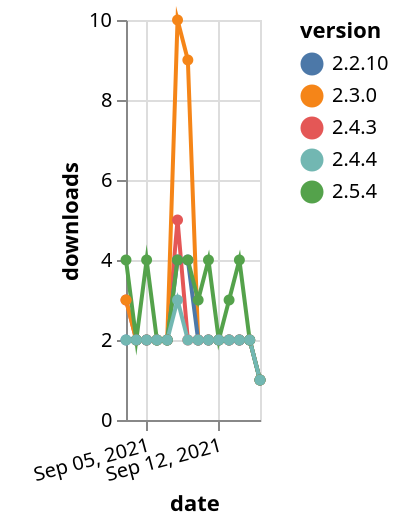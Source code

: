 {"$schema": "https://vega.github.io/schema/vega-lite/v5.json", "description": "A simple bar chart with embedded data.", "data": {"values": [{"date": "2021-09-03", "total": 1450, "delta": 3, "version": "2.4.3"}, {"date": "2021-09-04", "total": 1452, "delta": 2, "version": "2.4.3"}, {"date": "2021-09-05", "total": 1454, "delta": 2, "version": "2.4.3"}, {"date": "2021-09-06", "total": 1456, "delta": 2, "version": "2.4.3"}, {"date": "2021-09-07", "total": 1458, "delta": 2, "version": "2.4.3"}, {"date": "2021-09-08", "total": 1463, "delta": 5, "version": "2.4.3"}, {"date": "2021-09-09", "total": 1465, "delta": 2, "version": "2.4.3"}, {"date": "2021-09-10", "total": 1467, "delta": 2, "version": "2.4.3"}, {"date": "2021-09-11", "total": 1469, "delta": 2, "version": "2.4.3"}, {"date": "2021-09-12", "total": 1471, "delta": 2, "version": "2.4.3"}, {"date": "2021-09-13", "total": 1473, "delta": 2, "version": "2.4.3"}, {"date": "2021-09-14", "total": 1475, "delta": 2, "version": "2.4.3"}, {"date": "2021-09-15", "total": 1477, "delta": 2, "version": "2.4.3"}, {"date": "2021-09-16", "total": 1478, "delta": 1, "version": "2.4.3"}, {"date": "2021-09-03", "total": 5507, "delta": 3, "version": "2.3.0"}, {"date": "2021-09-04", "total": 5509, "delta": 2, "version": "2.3.0"}, {"date": "2021-09-05", "total": 5511, "delta": 2, "version": "2.3.0"}, {"date": "2021-09-06", "total": 5513, "delta": 2, "version": "2.3.0"}, {"date": "2021-09-07", "total": 5515, "delta": 2, "version": "2.3.0"}, {"date": "2021-09-08", "total": 5525, "delta": 10, "version": "2.3.0"}, {"date": "2021-09-09", "total": 5534, "delta": 9, "version": "2.3.0"}, {"date": "2021-09-10", "total": 5536, "delta": 2, "version": "2.3.0"}, {"date": "2021-09-11", "total": 5538, "delta": 2, "version": "2.3.0"}, {"date": "2021-09-12", "total": 5540, "delta": 2, "version": "2.3.0"}, {"date": "2021-09-13", "total": 5542, "delta": 2, "version": "2.3.0"}, {"date": "2021-09-14", "total": 5544, "delta": 2, "version": "2.3.0"}, {"date": "2021-09-15", "total": 5546, "delta": 2, "version": "2.3.0"}, {"date": "2021-09-16", "total": 5547, "delta": 1, "version": "2.3.0"}, {"date": "2021-09-03", "total": 3160, "delta": 2, "version": "2.2.10"}, {"date": "2021-09-04", "total": 3162, "delta": 2, "version": "2.2.10"}, {"date": "2021-09-05", "total": 3164, "delta": 2, "version": "2.2.10"}, {"date": "2021-09-06", "total": 3166, "delta": 2, "version": "2.2.10"}, {"date": "2021-09-07", "total": 3168, "delta": 2, "version": "2.2.10"}, {"date": "2021-09-08", "total": 3172, "delta": 4, "version": "2.2.10"}, {"date": "2021-09-09", "total": 3176, "delta": 4, "version": "2.2.10"}, {"date": "2021-09-10", "total": 3178, "delta": 2, "version": "2.2.10"}, {"date": "2021-09-11", "total": 3180, "delta": 2, "version": "2.2.10"}, {"date": "2021-09-12", "total": 3182, "delta": 2, "version": "2.2.10"}, {"date": "2021-09-13", "total": 3184, "delta": 2, "version": "2.2.10"}, {"date": "2021-09-14", "total": 3186, "delta": 2, "version": "2.2.10"}, {"date": "2021-09-15", "total": 3188, "delta": 2, "version": "2.2.10"}, {"date": "2021-09-16", "total": 3189, "delta": 1, "version": "2.2.10"}, {"date": "2021-09-03", "total": 1049, "delta": 4, "version": "2.5.4"}, {"date": "2021-09-04", "total": 1051, "delta": 2, "version": "2.5.4"}, {"date": "2021-09-05", "total": 1055, "delta": 4, "version": "2.5.4"}, {"date": "2021-09-06", "total": 1057, "delta": 2, "version": "2.5.4"}, {"date": "2021-09-07", "total": 1059, "delta": 2, "version": "2.5.4"}, {"date": "2021-09-08", "total": 1063, "delta": 4, "version": "2.5.4"}, {"date": "2021-09-09", "total": 1067, "delta": 4, "version": "2.5.4"}, {"date": "2021-09-10", "total": 1070, "delta": 3, "version": "2.5.4"}, {"date": "2021-09-11", "total": 1074, "delta": 4, "version": "2.5.4"}, {"date": "2021-09-12", "total": 1076, "delta": 2, "version": "2.5.4"}, {"date": "2021-09-13", "total": 1079, "delta": 3, "version": "2.5.4"}, {"date": "2021-09-14", "total": 1083, "delta": 4, "version": "2.5.4"}, {"date": "2021-09-15", "total": 1085, "delta": 2, "version": "2.5.4"}, {"date": "2021-09-16", "total": 1086, "delta": 1, "version": "2.5.4"}, {"date": "2021-09-03", "total": 1109, "delta": 2, "version": "2.4.4"}, {"date": "2021-09-04", "total": 1111, "delta": 2, "version": "2.4.4"}, {"date": "2021-09-05", "total": 1113, "delta": 2, "version": "2.4.4"}, {"date": "2021-09-06", "total": 1115, "delta": 2, "version": "2.4.4"}, {"date": "2021-09-07", "total": 1117, "delta": 2, "version": "2.4.4"}, {"date": "2021-09-08", "total": 1120, "delta": 3, "version": "2.4.4"}, {"date": "2021-09-09", "total": 1122, "delta": 2, "version": "2.4.4"}, {"date": "2021-09-10", "total": 1124, "delta": 2, "version": "2.4.4"}, {"date": "2021-09-11", "total": 1126, "delta": 2, "version": "2.4.4"}, {"date": "2021-09-12", "total": 1128, "delta": 2, "version": "2.4.4"}, {"date": "2021-09-13", "total": 1130, "delta": 2, "version": "2.4.4"}, {"date": "2021-09-14", "total": 1132, "delta": 2, "version": "2.4.4"}, {"date": "2021-09-15", "total": 1134, "delta": 2, "version": "2.4.4"}, {"date": "2021-09-16", "total": 1135, "delta": 1, "version": "2.4.4"}]}, "width": "container", "mark": {"type": "line", "point": {"filled": true}}, "encoding": {"x": {"field": "date", "type": "temporal", "timeUnit": "yearmonthdate", "title": "date", "axis": {"labelAngle": -15}}, "y": {"field": "delta", "type": "quantitative", "title": "downloads"}, "color": {"field": "version", "type": "nominal"}, "tooltip": {"field": "delta"}}}